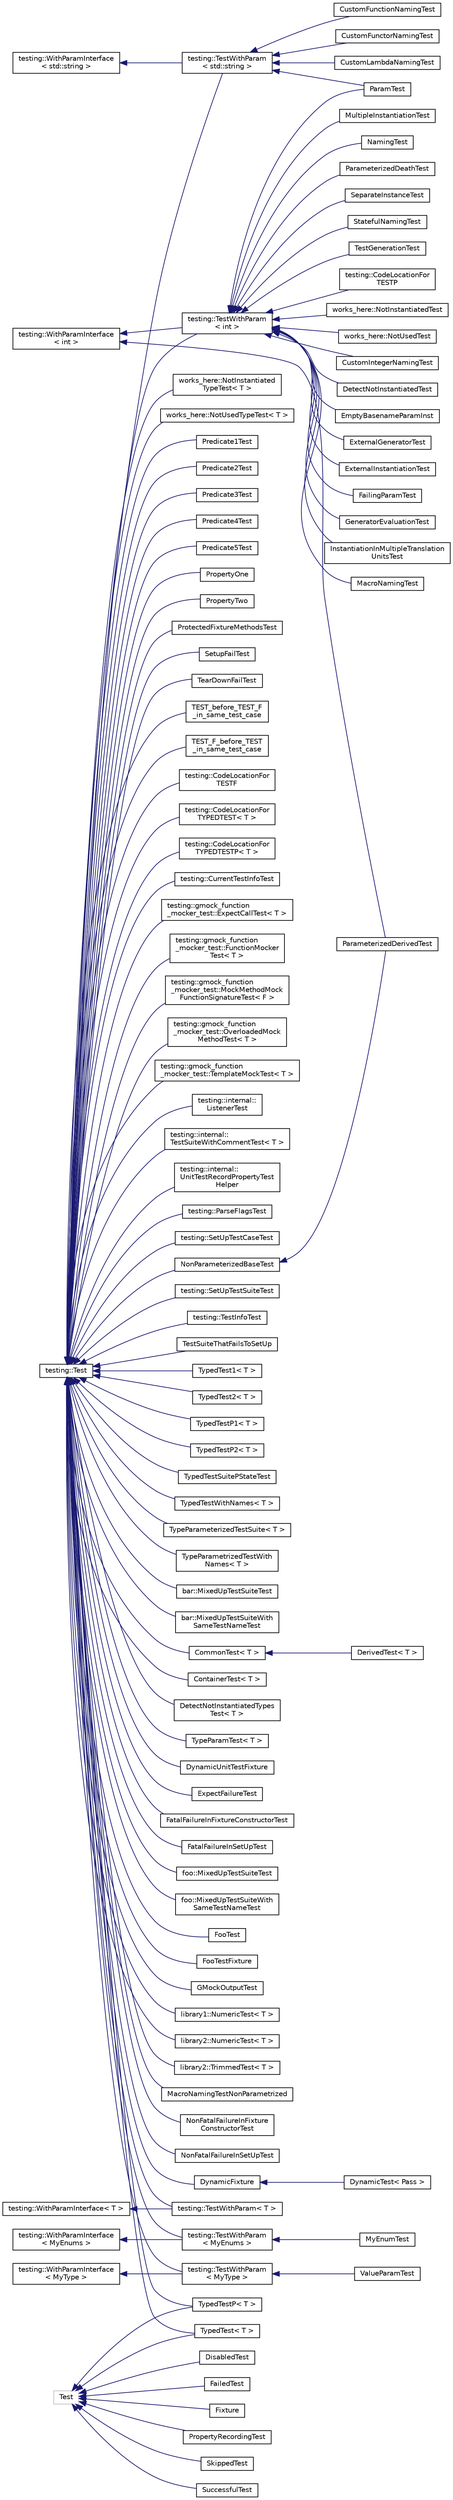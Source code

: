 digraph "Graphical Class Hierarchy"
{
 // LATEX_PDF_SIZE
  edge [fontname="Helvetica",fontsize="10",labelfontname="Helvetica",labelfontsize="10"];
  node [fontname="Helvetica",fontsize="10",shape=record];
  rankdir="LR";
  Node172 [label="testing::Test",height=0.2,width=0.4,color="black", fillcolor="white", style="filled",URL="$classtesting_1_1_test.html",tooltip=" "];
  Node172 -> Node173 [dir="back",color="midnightblue",fontsize="10",style="solid",fontname="Helvetica"];
  Node173 [label="bar::MixedUpTestSuiteTest",height=0.2,width=0.4,color="black", fillcolor="white", style="filled",URL="$classbar_1_1_mixed_up_test_suite_test.html",tooltip=" "];
  Node172 -> Node174 [dir="back",color="midnightblue",fontsize="10",style="solid",fontname="Helvetica"];
  Node174 [label="bar::MixedUpTestSuiteWith\lSameTestNameTest",height=0.2,width=0.4,color="black", fillcolor="white", style="filled",URL="$classbar_1_1_mixed_up_test_suite_with_same_test_name_test.html",tooltip=" "];
  Node172 -> Node175 [dir="back",color="midnightblue",fontsize="10",style="solid",fontname="Helvetica"];
  Node175 [label="CommonTest\< T \>",height=0.2,width=0.4,color="black", fillcolor="white", style="filled",URL="$class_common_test.html",tooltip=" "];
  Node175 -> Node176 [dir="back",color="midnightblue",fontsize="10",style="solid",fontname="Helvetica"];
  Node176 [label="DerivedTest\< T \>",height=0.2,width=0.4,color="black", fillcolor="white", style="filled",URL="$class_derived_test.html",tooltip=" "];
  Node172 -> Node177 [dir="back",color="midnightblue",fontsize="10",style="solid",fontname="Helvetica"];
  Node177 [label="ContainerTest\< T \>",height=0.2,width=0.4,color="black", fillcolor="white", style="filled",URL="$class_container_test.html",tooltip=" "];
  Node172 -> Node178 [dir="back",color="midnightblue",fontsize="10",style="solid",fontname="Helvetica"];
  Node178 [label="DetectNotInstantiatedTypes\lTest\< T \>",height=0.2,width=0.4,color="black", fillcolor="white", style="filled",URL="$class_detect_not_instantiated_types_test.html",tooltip=" "];
  Node172 -> Node179 [dir="back",color="midnightblue",fontsize="10",style="solid",fontname="Helvetica"];
  Node179 [label="DynamicFixture",height=0.2,width=0.4,color="black", fillcolor="white", style="filled",URL="$class_dynamic_fixture.html",tooltip=" "];
  Node179 -> Node180 [dir="back",color="midnightblue",fontsize="10",style="solid",fontname="Helvetica"];
  Node180 [label="DynamicTest\< Pass \>",height=0.2,width=0.4,color="black", fillcolor="white", style="filled",URL="$class_dynamic_test.html",tooltip=" "];
  Node172 -> Node181 [dir="back",color="midnightblue",fontsize="10",style="solid",fontname="Helvetica"];
  Node181 [label="DynamicUnitTestFixture",height=0.2,width=0.4,color="black", fillcolor="white", style="filled",URL="$class_dynamic_unit_test_fixture.html",tooltip=" "];
  Node172 -> Node182 [dir="back",color="midnightblue",fontsize="10",style="solid",fontname="Helvetica"];
  Node182 [label="ExpectFailureTest",height=0.2,width=0.4,color="black", fillcolor="white", style="filled",URL="$class_expect_failure_test.html",tooltip=" "];
  Node172 -> Node183 [dir="back",color="midnightblue",fontsize="10",style="solid",fontname="Helvetica"];
  Node183 [label="FatalFailureInFixtureConstructorTest",height=0.2,width=0.4,color="black", fillcolor="white", style="filled",URL="$class_fatal_failure_in_fixture_constructor_test.html",tooltip=" "];
  Node172 -> Node184 [dir="back",color="midnightblue",fontsize="10",style="solid",fontname="Helvetica"];
  Node184 [label="FatalFailureInSetUpTest",height=0.2,width=0.4,color="black", fillcolor="white", style="filled",URL="$class_fatal_failure_in_set_up_test.html",tooltip=" "];
  Node172 -> Node185 [dir="back",color="midnightblue",fontsize="10",style="solid",fontname="Helvetica"];
  Node185 [label="foo::MixedUpTestSuiteTest",height=0.2,width=0.4,color="black", fillcolor="white", style="filled",URL="$classfoo_1_1_mixed_up_test_suite_test.html",tooltip=" "];
  Node172 -> Node186 [dir="back",color="midnightblue",fontsize="10",style="solid",fontname="Helvetica"];
  Node186 [label="foo::MixedUpTestSuiteWith\lSameTestNameTest",height=0.2,width=0.4,color="black", fillcolor="white", style="filled",URL="$classfoo_1_1_mixed_up_test_suite_with_same_test_name_test.html",tooltip=" "];
  Node172 -> Node187 [dir="back",color="midnightblue",fontsize="10",style="solid",fontname="Helvetica"];
  Node187 [label="FooTest",height=0.2,width=0.4,color="black", fillcolor="white", style="filled",URL="$class_foo_test.html",tooltip=" "];
  Node172 -> Node188 [dir="back",color="midnightblue",fontsize="10",style="solid",fontname="Helvetica"];
  Node188 [label="FooTestFixture",height=0.2,width=0.4,color="black", fillcolor="white", style="filled",URL="$class_foo_test_fixture.html",tooltip=" "];
  Node172 -> Node189 [dir="back",color="midnightblue",fontsize="10",style="solid",fontname="Helvetica"];
  Node189 [label="GMockOutputTest",height=0.2,width=0.4,color="black", fillcolor="white", style="filled",URL="$class_g_mock_output_test.html",tooltip=" "];
  Node172 -> Node190 [dir="back",color="midnightblue",fontsize="10",style="solid",fontname="Helvetica"];
  Node190 [label="library1::NumericTest\< T \>",height=0.2,width=0.4,color="black", fillcolor="white", style="filled",URL="$classlibrary1_1_1_numeric_test.html",tooltip=" "];
  Node172 -> Node191 [dir="back",color="midnightblue",fontsize="10",style="solid",fontname="Helvetica"];
  Node191 [label="library2::NumericTest\< T \>",height=0.2,width=0.4,color="black", fillcolor="white", style="filled",URL="$classlibrary2_1_1_numeric_test.html",tooltip=" "];
  Node172 -> Node192 [dir="back",color="midnightblue",fontsize="10",style="solid",fontname="Helvetica"];
  Node192 [label="library2::TrimmedTest\< T \>",height=0.2,width=0.4,color="black", fillcolor="white", style="filled",URL="$classlibrary2_1_1_trimmed_test.html",tooltip=" "];
  Node172 -> Node193 [dir="back",color="midnightblue",fontsize="10",style="solid",fontname="Helvetica"];
  Node193 [label="MacroNamingTestNonParametrized",height=0.2,width=0.4,color="black", fillcolor="white", style="filled",URL="$class_macro_naming_test_non_parametrized.html",tooltip=" "];
  Node172 -> Node194 [dir="back",color="midnightblue",fontsize="10",style="solid",fontname="Helvetica"];
  Node194 [label="NonFatalFailureInFixture\lConstructorTest",height=0.2,width=0.4,color="black", fillcolor="white", style="filled",URL="$class_non_fatal_failure_in_fixture_constructor_test.html",tooltip=" "];
  Node172 -> Node195 [dir="back",color="midnightblue",fontsize="10",style="solid",fontname="Helvetica"];
  Node195 [label="NonFatalFailureInSetUpTest",height=0.2,width=0.4,color="black", fillcolor="white", style="filled",URL="$class_non_fatal_failure_in_set_up_test.html",tooltip=" "];
  Node172 -> Node196 [dir="back",color="midnightblue",fontsize="10",style="solid",fontname="Helvetica"];
  Node196 [label="NonParameterizedBaseTest",height=0.2,width=0.4,color="black", fillcolor="white", style="filled",URL="$class_non_parameterized_base_test.html",tooltip=" "];
  Node196 -> Node15 [dir="back",color="midnightblue",fontsize="10",style="solid",fontname="Helvetica"];
  Node15 [label="ParameterizedDerivedTest",height=0.2,width=0.4,color="black", fillcolor="white", style="filled",URL="$class_parameterized_derived_test.html",tooltip=" "];
  Node172 -> Node197 [dir="back",color="midnightblue",fontsize="10",style="solid",fontname="Helvetica"];
  Node197 [label="Predicate1Test",height=0.2,width=0.4,color="black", fillcolor="white", style="filled",URL="$class_predicate1_test.html",tooltip=" "];
  Node172 -> Node198 [dir="back",color="midnightblue",fontsize="10",style="solid",fontname="Helvetica"];
  Node198 [label="Predicate2Test",height=0.2,width=0.4,color="black", fillcolor="white", style="filled",URL="$class_predicate2_test.html",tooltip=" "];
  Node172 -> Node199 [dir="back",color="midnightblue",fontsize="10",style="solid",fontname="Helvetica"];
  Node199 [label="Predicate3Test",height=0.2,width=0.4,color="black", fillcolor="white", style="filled",URL="$class_predicate3_test.html",tooltip=" "];
  Node172 -> Node200 [dir="back",color="midnightblue",fontsize="10",style="solid",fontname="Helvetica"];
  Node200 [label="Predicate4Test",height=0.2,width=0.4,color="black", fillcolor="white", style="filled",URL="$class_predicate4_test.html",tooltip=" "];
  Node172 -> Node201 [dir="back",color="midnightblue",fontsize="10",style="solid",fontname="Helvetica"];
  Node201 [label="Predicate5Test",height=0.2,width=0.4,color="black", fillcolor="white", style="filled",URL="$class_predicate5_test.html",tooltip=" "];
  Node172 -> Node202 [dir="back",color="midnightblue",fontsize="10",style="solid",fontname="Helvetica"];
  Node202 [label="PropertyOne",height=0.2,width=0.4,color="black", fillcolor="white", style="filled",URL="$class_property_one.html",tooltip=" "];
  Node172 -> Node203 [dir="back",color="midnightblue",fontsize="10",style="solid",fontname="Helvetica"];
  Node203 [label="PropertyTwo",height=0.2,width=0.4,color="black", fillcolor="white", style="filled",URL="$class_property_two.html",tooltip=" "];
  Node172 -> Node204 [dir="back",color="midnightblue",fontsize="10",style="solid",fontname="Helvetica"];
  Node204 [label="ProtectedFixtureMethodsTest",height=0.2,width=0.4,color="black", fillcolor="white", style="filled",URL="$class_protected_fixture_methods_test.html",tooltip=" "];
  Node172 -> Node205 [dir="back",color="midnightblue",fontsize="10",style="solid",fontname="Helvetica"];
  Node205 [label="SetupFailTest",height=0.2,width=0.4,color="black", fillcolor="white", style="filled",URL="$class_setup_fail_test.html",tooltip=" "];
  Node172 -> Node206 [dir="back",color="midnightblue",fontsize="10",style="solid",fontname="Helvetica"];
  Node206 [label="TearDownFailTest",height=0.2,width=0.4,color="black", fillcolor="white", style="filled",URL="$class_tear_down_fail_test.html",tooltip=" "];
  Node172 -> Node207 [dir="back",color="midnightblue",fontsize="10",style="solid",fontname="Helvetica"];
  Node207 [label="TEST_before_TEST_F\l_in_same_test_case",height=0.2,width=0.4,color="black", fillcolor="white", style="filled",URL="$class_t_e_s_t__before___t_e_s_t___f__in__same__test__case.html",tooltip=" "];
  Node172 -> Node208 [dir="back",color="midnightblue",fontsize="10",style="solid",fontname="Helvetica"];
  Node208 [label="TEST_F_before_TEST\l_in_same_test_case",height=0.2,width=0.4,color="black", fillcolor="white", style="filled",URL="$class_t_e_s_t___f__before___t_e_s_t__in__same__test__case.html",tooltip=" "];
  Node172 -> Node209 [dir="back",color="midnightblue",fontsize="10",style="solid",fontname="Helvetica"];
  Node209 [label="testing::CodeLocationFor\lTESTF",height=0.2,width=0.4,color="black", fillcolor="white", style="filled",URL="$classtesting_1_1_code_location_for_t_e_s_t_f.html",tooltip=" "];
  Node172 -> Node210 [dir="back",color="midnightblue",fontsize="10",style="solid",fontname="Helvetica"];
  Node210 [label="testing::CodeLocationFor\lTYPEDTEST\< T \>",height=0.2,width=0.4,color="black", fillcolor="white", style="filled",URL="$classtesting_1_1_code_location_for_t_y_p_e_d_t_e_s_t.html",tooltip=" "];
  Node172 -> Node211 [dir="back",color="midnightblue",fontsize="10",style="solid",fontname="Helvetica"];
  Node211 [label="testing::CodeLocationFor\lTYPEDTESTP\< T \>",height=0.2,width=0.4,color="black", fillcolor="white", style="filled",URL="$classtesting_1_1_code_location_for_t_y_p_e_d_t_e_s_t_p.html",tooltip=" "];
  Node172 -> Node212 [dir="back",color="midnightblue",fontsize="10",style="solid",fontname="Helvetica"];
  Node212 [label="testing::CurrentTestInfoTest",height=0.2,width=0.4,color="black", fillcolor="white", style="filled",URL="$classtesting_1_1_current_test_info_test.html",tooltip=" "];
  Node172 -> Node213 [dir="back",color="midnightblue",fontsize="10",style="solid",fontname="Helvetica"];
  Node213 [label="testing::gmock_function\l_mocker_test::ExpectCallTest\< T \>",height=0.2,width=0.4,color="black", fillcolor="white", style="filled",URL="$classtesting_1_1gmock__function__mocker__test_1_1_expect_call_test.html",tooltip=" "];
  Node172 -> Node214 [dir="back",color="midnightblue",fontsize="10",style="solid",fontname="Helvetica"];
  Node214 [label="testing::gmock_function\l_mocker_test::FunctionMocker\lTest\< T \>",height=0.2,width=0.4,color="black", fillcolor="white", style="filled",URL="$classtesting_1_1gmock__function__mocker__test_1_1_function_mocker_test.html",tooltip=" "];
  Node172 -> Node215 [dir="back",color="midnightblue",fontsize="10",style="solid",fontname="Helvetica"];
  Node215 [label="testing::gmock_function\l_mocker_test::MockMethodMock\lFunctionSignatureTest\< F \>",height=0.2,width=0.4,color="black", fillcolor="white", style="filled",URL="$classtesting_1_1gmock__function__mocker__test_1_1_mock_method_mock_function_signature_test.html",tooltip=" "];
  Node172 -> Node216 [dir="back",color="midnightblue",fontsize="10",style="solid",fontname="Helvetica"];
  Node216 [label="testing::gmock_function\l_mocker_test::OverloadedMock\lMethodTest\< T \>",height=0.2,width=0.4,color="black", fillcolor="white", style="filled",URL="$classtesting_1_1gmock__function__mocker__test_1_1_overloaded_mock_method_test.html",tooltip=" "];
  Node172 -> Node217 [dir="back",color="midnightblue",fontsize="10",style="solid",fontname="Helvetica"];
  Node217 [label="testing::gmock_function\l_mocker_test::TemplateMockTest\< T \>",height=0.2,width=0.4,color="black", fillcolor="white", style="filled",URL="$classtesting_1_1gmock__function__mocker__test_1_1_template_mock_test.html",tooltip=" "];
  Node172 -> Node218 [dir="back",color="midnightblue",fontsize="10",style="solid",fontname="Helvetica"];
  Node218 [label="testing::internal::\lListenerTest",height=0.2,width=0.4,color="black", fillcolor="white", style="filled",URL="$classtesting_1_1internal_1_1_listener_test.html",tooltip=" "];
  Node172 -> Node219 [dir="back",color="midnightblue",fontsize="10",style="solid",fontname="Helvetica"];
  Node219 [label="testing::internal::\lTestSuiteWithCommentTest\< T \>",height=0.2,width=0.4,color="black", fillcolor="white", style="filled",URL="$classtesting_1_1internal_1_1_test_suite_with_comment_test.html",tooltip=" "];
  Node172 -> Node220 [dir="back",color="midnightblue",fontsize="10",style="solid",fontname="Helvetica"];
  Node220 [label="testing::internal::\lUnitTestRecordPropertyTest\lHelper",height=0.2,width=0.4,color="black", fillcolor="white", style="filled",URL="$classtesting_1_1internal_1_1_unit_test_record_property_test_helper.html",tooltip=" "];
  Node172 -> Node221 [dir="back",color="midnightblue",fontsize="10",style="solid",fontname="Helvetica"];
  Node221 [label="testing::ParseFlagsTest",height=0.2,width=0.4,color="black", fillcolor="white", style="filled",URL="$classtesting_1_1_parse_flags_test.html",tooltip=" "];
  Node172 -> Node222 [dir="back",color="midnightblue",fontsize="10",style="solid",fontname="Helvetica"];
  Node222 [label="testing::SetUpTestCaseTest",height=0.2,width=0.4,color="black", fillcolor="white", style="filled",URL="$classtesting_1_1_set_up_test_case_test.html",tooltip=" "];
  Node172 -> Node223 [dir="back",color="midnightblue",fontsize="10",style="solid",fontname="Helvetica"];
  Node223 [label="testing::SetUpTestSuiteTest",height=0.2,width=0.4,color="black", fillcolor="white", style="filled",URL="$classtesting_1_1_set_up_test_suite_test.html",tooltip=" "];
  Node172 -> Node224 [dir="back",color="midnightblue",fontsize="10",style="solid",fontname="Helvetica"];
  Node224 [label="testing::TestInfoTest",height=0.2,width=0.4,color="black", fillcolor="white", style="filled",URL="$classtesting_1_1_test_info_test.html",tooltip=" "];
  Node172 -> Node36 [dir="back",color="midnightblue",fontsize="10",style="solid",fontname="Helvetica"];
  Node36 [label="testing::TestWithParam\< T \>",height=0.2,width=0.4,color="black", fillcolor="white", style="filled",URL="$classtesting_1_1_test_with_param.html",tooltip=" "];
  Node172 -> Node225 [dir="back",color="midnightblue",fontsize="10",style="solid",fontname="Helvetica"];
  Node225 [label="TestSuiteThatFailsToSetUp",height=0.2,width=0.4,color="black", fillcolor="white", style="filled",URL="$class_test_suite_that_fails_to_set_up.html",tooltip=" "];
  Node172 -> Node16 [dir="back",color="midnightblue",fontsize="10",style="solid",fontname="Helvetica"];
  Node16 [label="testing::TestWithParam\l\< int \>",height=0.2,width=0.4,color="black", fillcolor="white", style="filled",URL="$classtesting_1_1_test_with_param.html",tooltip=" "];
  Node16 -> Node17 [dir="back",color="midnightblue",fontsize="10",style="solid",fontname="Helvetica"];
  Node17 [label="CustomIntegerNamingTest",height=0.2,width=0.4,color="black", fillcolor="white", style="filled",URL="$class_custom_integer_naming_test.html",tooltip=" "];
  Node16 -> Node18 [dir="back",color="midnightblue",fontsize="10",style="solid",fontname="Helvetica"];
  Node18 [label="DetectNotInstantiatedTest",height=0.2,width=0.4,color="black", fillcolor="white", style="filled",URL="$class_detect_not_instantiated_test.html",tooltip=" "];
  Node16 -> Node19 [dir="back",color="midnightblue",fontsize="10",style="solid",fontname="Helvetica"];
  Node19 [label="EmptyBasenameParamInst",height=0.2,width=0.4,color="black", fillcolor="white", style="filled",URL="$class_empty_basename_param_inst.html",tooltip=" "];
  Node16 -> Node20 [dir="back",color="midnightblue",fontsize="10",style="solid",fontname="Helvetica"];
  Node20 [label="ExternalGeneratorTest",height=0.2,width=0.4,color="black", fillcolor="white", style="filled",URL="$class_external_generator_test.html",tooltip=" "];
  Node16 -> Node21 [dir="back",color="midnightblue",fontsize="10",style="solid",fontname="Helvetica"];
  Node21 [label="ExternalInstantiationTest",height=0.2,width=0.4,color="black", fillcolor="white", style="filled",URL="$class_external_instantiation_test.html",tooltip=" "];
  Node16 -> Node22 [dir="back",color="midnightblue",fontsize="10",style="solid",fontname="Helvetica"];
  Node22 [label="FailingParamTest",height=0.2,width=0.4,color="black", fillcolor="white", style="filled",URL="$class_failing_param_test.html",tooltip=" "];
  Node16 -> Node23 [dir="back",color="midnightblue",fontsize="10",style="solid",fontname="Helvetica"];
  Node23 [label="GeneratorEvaluationTest",height=0.2,width=0.4,color="black", fillcolor="white", style="filled",URL="$class_generator_evaluation_test.html",tooltip=" "];
  Node16 -> Node24 [dir="back",color="midnightblue",fontsize="10",style="solid",fontname="Helvetica"];
  Node24 [label="InstantiationInMultipleTranslation\lUnitsTest",height=0.2,width=0.4,color="black", fillcolor="white", style="filled",URL="$class_instantiation_in_multiple_translation_units_test.html",tooltip=" "];
  Node16 -> Node25 [dir="back",color="midnightblue",fontsize="10",style="solid",fontname="Helvetica"];
  Node25 [label="MacroNamingTest",height=0.2,width=0.4,color="black", fillcolor="white", style="filled",URL="$class_macro_naming_test.html",tooltip=" "];
  Node16 -> Node26 [dir="back",color="midnightblue",fontsize="10",style="solid",fontname="Helvetica"];
  Node26 [label="MultipleInstantiationTest",height=0.2,width=0.4,color="black", fillcolor="white", style="filled",URL="$class_multiple_instantiation_test.html",tooltip=" "];
  Node16 -> Node27 [dir="back",color="midnightblue",fontsize="10",style="solid",fontname="Helvetica"];
  Node27 [label="NamingTest",height=0.2,width=0.4,color="black", fillcolor="white", style="filled",URL="$class_naming_test.html",tooltip=" "];
  Node16 -> Node28 [dir="back",color="midnightblue",fontsize="10",style="solid",fontname="Helvetica"];
  Node28 [label="ParameterizedDeathTest",height=0.2,width=0.4,color="black", fillcolor="white", style="filled",URL="$class_parameterized_death_test.html",tooltip=" "];
  Node16 -> Node5 [dir="back",color="midnightblue",fontsize="10",style="solid",fontname="Helvetica"];
  Node5 [label="ParamTest",height=0.2,width=0.4,color="black", fillcolor="white", style="filled",URL="$class_param_test.html",tooltip=" "];
  Node16 -> Node29 [dir="back",color="midnightblue",fontsize="10",style="solid",fontname="Helvetica"];
  Node29 [label="SeparateInstanceTest",height=0.2,width=0.4,color="black", fillcolor="white", style="filled",URL="$class_separate_instance_test.html",tooltip=" "];
  Node16 -> Node30 [dir="back",color="midnightblue",fontsize="10",style="solid",fontname="Helvetica"];
  Node30 [label="StatefulNamingTest",height=0.2,width=0.4,color="black", fillcolor="white", style="filled",URL="$class_stateful_naming_test.html",tooltip=" "];
  Node16 -> Node31 [dir="back",color="midnightblue",fontsize="10",style="solid",fontname="Helvetica"];
  Node31 [label="TestGenerationTest",height=0.2,width=0.4,color="black", fillcolor="white", style="filled",URL="$class_test_generation_test.html",tooltip=" "];
  Node16 -> Node32 [dir="back",color="midnightblue",fontsize="10",style="solid",fontname="Helvetica"];
  Node32 [label="testing::CodeLocationFor\lTESTP",height=0.2,width=0.4,color="black", fillcolor="white", style="filled",URL="$classtesting_1_1_code_location_for_t_e_s_t_p.html",tooltip=" "];
  Node16 -> Node33 [dir="back",color="midnightblue",fontsize="10",style="solid",fontname="Helvetica"];
  Node33 [label="works_here::NotInstantiatedTest",height=0.2,width=0.4,color="black", fillcolor="white", style="filled",URL="$classworks__here_1_1_not_instantiated_test.html",tooltip=" "];
  Node16 -> Node34 [dir="back",color="midnightblue",fontsize="10",style="solid",fontname="Helvetica"];
  Node34 [label="works_here::NotUsedTest",height=0.2,width=0.4,color="black", fillcolor="white", style="filled",URL="$classworks__here_1_1_not_used_test.html",tooltip=" "];
  Node172 -> Node12 [dir="back",color="midnightblue",fontsize="10",style="solid",fontname="Helvetica"];
  Node12 [label="testing::TestWithParam\l\< MyEnums \>",height=0.2,width=0.4,color="black", fillcolor="white", style="filled",URL="$classtesting_1_1_test_with_param.html",tooltip=" "];
  Node12 -> Node13 [dir="back",color="midnightblue",fontsize="10",style="solid",fontname="Helvetica"];
  Node13 [label="MyEnumTest",height=0.2,width=0.4,color="black", fillcolor="white", style="filled",URL="$class_my_enum_test.html",tooltip=" "];
  Node172 -> Node9 [dir="back",color="midnightblue",fontsize="10",style="solid",fontname="Helvetica"];
  Node9 [label="testing::TestWithParam\l\< MyType \>",height=0.2,width=0.4,color="black", fillcolor="white", style="filled",URL="$classtesting_1_1_test_with_param.html",tooltip=" "];
  Node9 -> Node10 [dir="back",color="midnightblue",fontsize="10",style="solid",fontname="Helvetica"];
  Node10 [label="ValueParamTest",height=0.2,width=0.4,color="black", fillcolor="white", style="filled",URL="$class_value_param_test.html",tooltip=" "];
  Node172 -> Node1 [dir="back",color="midnightblue",fontsize="10",style="solid",fontname="Helvetica"];
  Node1 [label="testing::TestWithParam\l\< std::string \>",height=0.2,width=0.4,color="black", fillcolor="white", style="filled",URL="$classtesting_1_1_test_with_param.html",tooltip=" "];
  Node1 -> Node2 [dir="back",color="midnightblue",fontsize="10",style="solid",fontname="Helvetica"];
  Node2 [label="CustomFunctionNamingTest",height=0.2,width=0.4,color="black", fillcolor="white", style="filled",URL="$class_custom_function_naming_test.html",tooltip=" "];
  Node1 -> Node3 [dir="back",color="midnightblue",fontsize="10",style="solid",fontname="Helvetica"];
  Node3 [label="CustomFunctorNamingTest",height=0.2,width=0.4,color="black", fillcolor="white", style="filled",URL="$class_custom_functor_naming_test.html",tooltip=" "];
  Node1 -> Node4 [dir="back",color="midnightblue",fontsize="10",style="solid",fontname="Helvetica"];
  Node4 [label="CustomLambdaNamingTest",height=0.2,width=0.4,color="black", fillcolor="white", style="filled",URL="$class_custom_lambda_naming_test.html",tooltip=" "];
  Node1 -> Node5 [dir="back",color="midnightblue",fontsize="10",style="solid",fontname="Helvetica"];
  Node172 -> Node168 [dir="back",color="midnightblue",fontsize="10",style="solid",fontname="Helvetica"];
  Node168 [label="TypedTest\< T \>",height=0.2,width=0.4,color="black", fillcolor="white", style="filled",URL="$class_typed_test.html",tooltip=" "];
  Node172 -> Node226 [dir="back",color="midnightblue",fontsize="10",style="solid",fontname="Helvetica"];
  Node226 [label="TypedTest1\< T \>",height=0.2,width=0.4,color="black", fillcolor="white", style="filled",URL="$class_typed_test1.html",tooltip=" "];
  Node172 -> Node227 [dir="back",color="midnightblue",fontsize="10",style="solid",fontname="Helvetica"];
  Node227 [label="TypedTest2\< T \>",height=0.2,width=0.4,color="black", fillcolor="white", style="filled",URL="$class_typed_test2.html",tooltip=" "];
  Node172 -> Node169 [dir="back",color="midnightblue",fontsize="10",style="solid",fontname="Helvetica"];
  Node169 [label="TypedTestP\< T \>",height=0.2,width=0.4,color="black", fillcolor="white", style="filled",URL="$class_typed_test_p.html",tooltip=" "];
  Node172 -> Node228 [dir="back",color="midnightblue",fontsize="10",style="solid",fontname="Helvetica"];
  Node228 [label="TypedTestP1\< T \>",height=0.2,width=0.4,color="black", fillcolor="white", style="filled",URL="$class_typed_test_p1.html",tooltip=" "];
  Node172 -> Node229 [dir="back",color="midnightblue",fontsize="10",style="solid",fontname="Helvetica"];
  Node229 [label="TypedTestP2\< T \>",height=0.2,width=0.4,color="black", fillcolor="white", style="filled",URL="$class_typed_test_p2.html",tooltip=" "];
  Node172 -> Node230 [dir="back",color="midnightblue",fontsize="10",style="solid",fontname="Helvetica"];
  Node230 [label="TypedTestSuitePStateTest",height=0.2,width=0.4,color="black", fillcolor="white", style="filled",URL="$class_typed_test_suite_p_state_test.html",tooltip=" "];
  Node172 -> Node231 [dir="back",color="midnightblue",fontsize="10",style="solid",fontname="Helvetica"];
  Node231 [label="TypedTestWithNames\< T \>",height=0.2,width=0.4,color="black", fillcolor="white", style="filled",URL="$class_typed_test_with_names.html",tooltip=" "];
  Node172 -> Node232 [dir="back",color="midnightblue",fontsize="10",style="solid",fontname="Helvetica"];
  Node232 [label="TypeParameterizedTestSuite\< T \>",height=0.2,width=0.4,color="black", fillcolor="white", style="filled",URL="$class_type_parameterized_test_suite.html",tooltip=" "];
  Node172 -> Node233 [dir="back",color="midnightblue",fontsize="10",style="solid",fontname="Helvetica"];
  Node233 [label="TypeParametrizedTestWith\lNames\< T \>",height=0.2,width=0.4,color="black", fillcolor="white", style="filled",URL="$class_type_parametrized_test_with_names.html",tooltip=" "];
  Node172 -> Node234 [dir="back",color="midnightblue",fontsize="10",style="solid",fontname="Helvetica"];
  Node234 [label="TypeParamTest\< T \>",height=0.2,width=0.4,color="black", fillcolor="white", style="filled",URL="$class_type_param_test.html",tooltip=" "];
  Node172 -> Node235 [dir="back",color="midnightblue",fontsize="10",style="solid",fontname="Helvetica"];
  Node235 [label="works_here::NotInstantiated\lTypeTest\< T \>",height=0.2,width=0.4,color="black", fillcolor="white", style="filled",URL="$classworks__here_1_1_not_instantiated_type_test.html",tooltip=" "];
  Node172 -> Node236 [dir="back",color="midnightblue",fontsize="10",style="solid",fontname="Helvetica"];
  Node236 [label="works_here::NotUsedTypeTest\< T \>",height=0.2,width=0.4,color="black", fillcolor="white", style="filled",URL="$classworks__here_1_1_not_used_type_test.html",tooltip=" "];
  Node161 [label="Test",height=0.2,width=0.4,color="grey75", fillcolor="white", style="filled",tooltip=" "];
  Node161 -> Node162 [dir="back",color="midnightblue",fontsize="10",style="solid",fontname="Helvetica"];
  Node162 [label="DisabledTest",height=0.2,width=0.4,color="black", fillcolor="white", style="filled",URL="$class_disabled_test.html",tooltip=" "];
  Node161 -> Node163 [dir="back",color="midnightblue",fontsize="10",style="solid",fontname="Helvetica"];
  Node163 [label="FailedTest",height=0.2,width=0.4,color="black", fillcolor="white", style="filled",URL="$class_failed_test.html",tooltip=" "];
  Node161 -> Node164 [dir="back",color="midnightblue",fontsize="10",style="solid",fontname="Helvetica"];
  Node164 [label="Fixture",height=0.2,width=0.4,color="black", fillcolor="white", style="filled",URL="$class_fixture.html",tooltip=" "];
  Node161 -> Node165 [dir="back",color="midnightblue",fontsize="10",style="solid",fontname="Helvetica"];
  Node165 [label="PropertyRecordingTest",height=0.2,width=0.4,color="black", fillcolor="white", style="filled",URL="$class_property_recording_test.html",tooltip=" "];
  Node161 -> Node166 [dir="back",color="midnightblue",fontsize="10",style="solid",fontname="Helvetica"];
  Node166 [label="SkippedTest",height=0.2,width=0.4,color="black", fillcolor="white", style="filled",URL="$class_skipped_test.html",tooltip=" "];
  Node161 -> Node167 [dir="back",color="midnightblue",fontsize="10",style="solid",fontname="Helvetica"];
  Node167 [label="SuccessfulTest",height=0.2,width=0.4,color="black", fillcolor="white", style="filled",URL="$class_successful_test.html",tooltip=" "];
  Node161 -> Node168 [dir="back",color="midnightblue",fontsize="10",style="solid",fontname="Helvetica"];
  Node161 -> Node169 [dir="back",color="midnightblue",fontsize="10",style="solid",fontname="Helvetica"];
  Node35 [label="testing::WithParamInterface\< T \>",height=0.2,width=0.4,color="black", fillcolor="white", style="filled",URL="$classtesting_1_1_with_param_interface.html",tooltip=" "];
  Node35 -> Node36 [dir="back",color="midnightblue",fontsize="10",style="solid",fontname="Helvetica"];
  Node14 [label="testing::WithParamInterface\l\< int \>",height=0.2,width=0.4,color="black", fillcolor="white", style="filled",URL="$classtesting_1_1_with_param_interface.html",tooltip=" "];
  Node14 -> Node15 [dir="back",color="midnightblue",fontsize="10",style="solid",fontname="Helvetica"];
  Node14 -> Node16 [dir="back",color="midnightblue",fontsize="10",style="solid",fontname="Helvetica"];
  Node11 [label="testing::WithParamInterface\l\< MyEnums \>",height=0.2,width=0.4,color="black", fillcolor="white", style="filled",URL="$classtesting_1_1_with_param_interface.html",tooltip=" "];
  Node11 -> Node12 [dir="back",color="midnightblue",fontsize="10",style="solid",fontname="Helvetica"];
  Node8 [label="testing::WithParamInterface\l\< MyType \>",height=0.2,width=0.4,color="black", fillcolor="white", style="filled",URL="$classtesting_1_1_with_param_interface.html",tooltip=" "];
  Node8 -> Node9 [dir="back",color="midnightblue",fontsize="10",style="solid",fontname="Helvetica"];
  Node0 [label="testing::WithParamInterface\l\< std::string \>",height=0.2,width=0.4,color="black", fillcolor="white", style="filled",URL="$classtesting_1_1_with_param_interface.html",tooltip=" "];
  Node0 -> Node1 [dir="back",color="midnightblue",fontsize="10",style="solid",fontname="Helvetica"];
}
